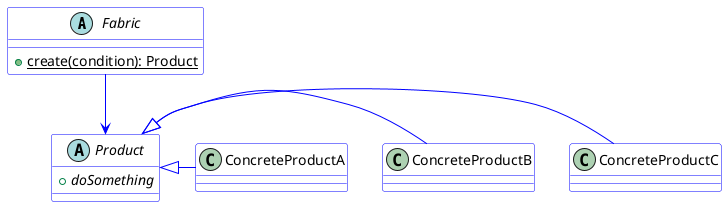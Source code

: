 @startuml
skinparam class {
BackgroundColor White
ArrowColor Blue
BorderColor Blue
}
skinparam stereotypeCBackgroundColor White
skinparam stereotypeABackgroundColor White
abstract class Fabric {
 +{static} create(condition): Product
}

abstract class Product
{
 +{abstract} doSomething 
}

class ConcreteProductA
class ConcreteProductB
class ConcreteProductC

Fabric --> Product
Product <|– ConcreteProductC
Product <|– ConcreteProductB
Product <|– ConcreteProductA
@enduml